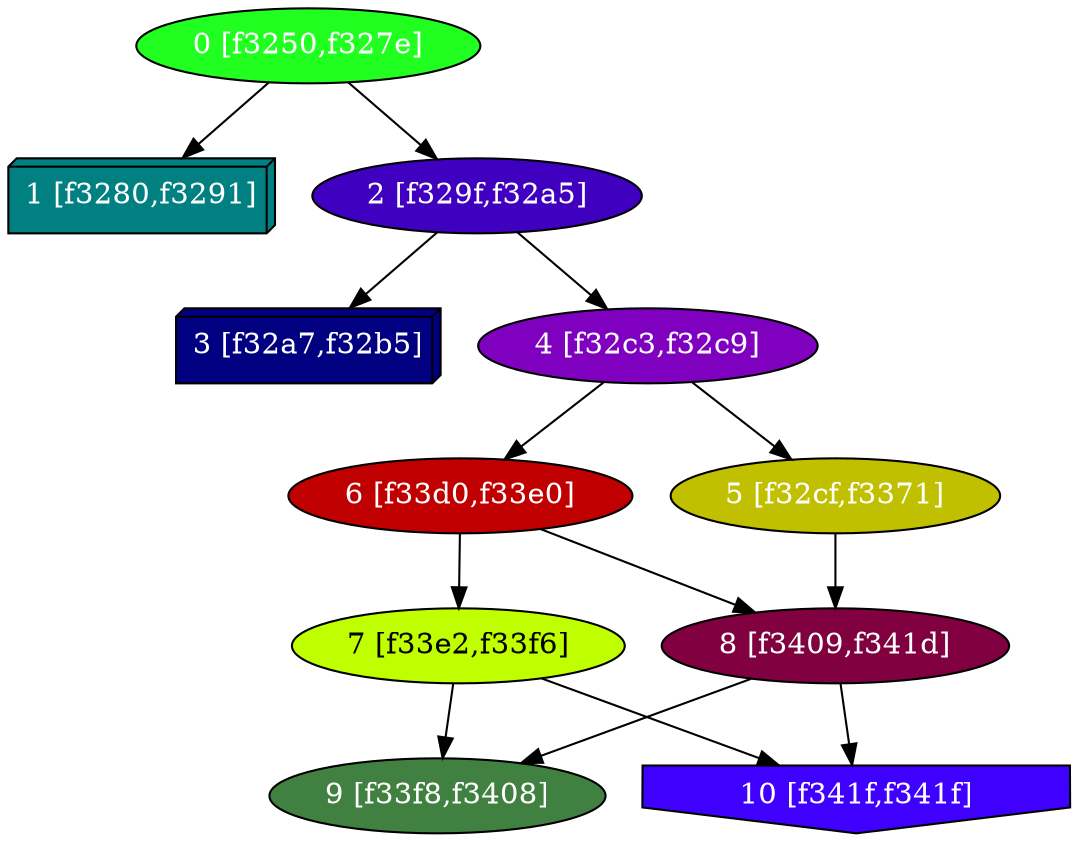 diGraph libnss3{
	libnss3_0  [style=filled fillcolor="#20FF20" fontcolor="#ffffff" shape=oval label="0 [f3250,f327e]"]
	libnss3_1  [style=filled fillcolor="#008080" fontcolor="#ffffff" shape=box3d label="1 [f3280,f3291]"]
	libnss3_2  [style=filled fillcolor="#4000C0" fontcolor="#ffffff" shape=oval label="2 [f329f,f32a5]"]
	libnss3_3  [style=filled fillcolor="#000080" fontcolor="#ffffff" shape=box3d label="3 [f32a7,f32b5]"]
	libnss3_4  [style=filled fillcolor="#8000C0" fontcolor="#ffffff" shape=oval label="4 [f32c3,f32c9]"]
	libnss3_5  [style=filled fillcolor="#C0C000" fontcolor="#ffffff" shape=oval label="5 [f32cf,f3371]"]
	libnss3_6  [style=filled fillcolor="#C00000" fontcolor="#ffffff" shape=oval label="6 [f33d0,f33e0]"]
	libnss3_7  [style=filled fillcolor="#C0FF00" fontcolor="#000000" shape=oval label="7 [f33e2,f33f6]"]
	libnss3_8  [style=filled fillcolor="#800040" fontcolor="#ffffff" shape=oval label="8 [f3409,f341d]"]
	libnss3_9  [style=filled fillcolor="#408040" fontcolor="#ffffff" shape=oval label="9 [f33f8,f3408]"]
	libnss3_a  [style=filled fillcolor="#4000FF" fontcolor="#ffffff" shape=invhouse label="10 [f341f,f341f]"]

	libnss3_0 -> libnss3_1
	libnss3_0 -> libnss3_2
	libnss3_2 -> libnss3_3
	libnss3_2 -> libnss3_4
	libnss3_4 -> libnss3_5
	libnss3_4 -> libnss3_6
	libnss3_5 -> libnss3_8
	libnss3_6 -> libnss3_7
	libnss3_6 -> libnss3_8
	libnss3_7 -> libnss3_9
	libnss3_7 -> libnss3_a
	libnss3_8 -> libnss3_9
	libnss3_8 -> libnss3_a
}